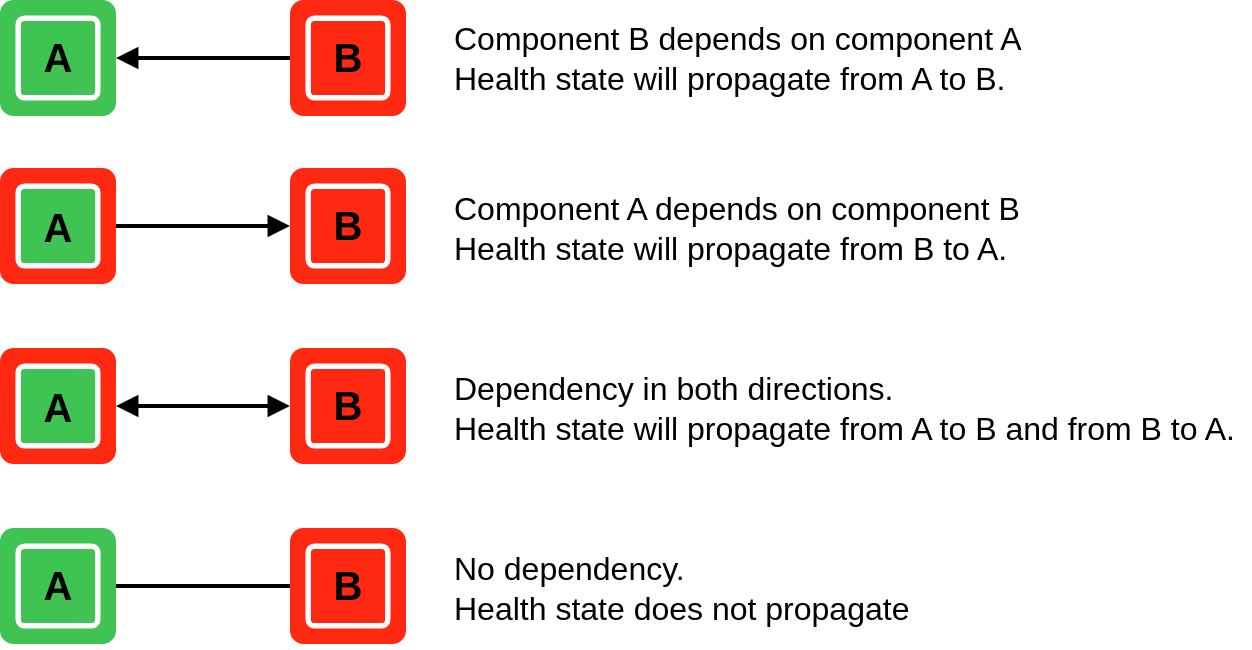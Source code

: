 <mxfile version="14.8.3" type="device"><diagram id="py7HCEDio0BqOKtZfI_A" name="Page-1"><mxGraphModel dx="1298" dy="784" grid="1" gridSize="10" guides="1" tooltips="1" connect="1" arrows="1" fold="1" page="1" pageScale="1" pageWidth="1169" pageHeight="827" math="0" shadow="0"><root><mxCell id="0"/><mxCell id="1" parent="0"/><mxCell id="9yjjgXdyseskf1-GKvw--76" value="" style="group" vertex="1" connectable="0" parent="1"><mxGeometry x="155" y="236" width="625" height="324" as="geometry"/></mxCell><mxCell id="9yjjgXdyseskf1-GKvw--40" value="&lt;font style=&quot;font-size: 16px&quot;&gt;Component B depends on component A&lt;br&gt;Health state will propagate from A to B.&lt;/font&gt;" style="text;html=1;strokeColor=none;fillColor=none;align=left;verticalAlign=middle;whiteSpace=wrap;rounded=0;" vertex="1" parent="9yjjgXdyseskf1-GKvw--76"><mxGeometry x="225" y="4" width="400" height="50" as="geometry"/></mxCell><mxCell id="9yjjgXdyseskf1-GKvw--41" value="&lt;font style=&quot;font-size: 16px&quot;&gt;Component A depends on component B&lt;br&gt;Health state will propagate from B to A.&lt;/font&gt;" style="text;html=1;strokeColor=none;fillColor=none;align=left;verticalAlign=middle;whiteSpace=wrap;rounded=0;" vertex="1" parent="9yjjgXdyseskf1-GKvw--76"><mxGeometry x="225" y="84" width="400" height="60" as="geometry"/></mxCell><mxCell id="9yjjgXdyseskf1-GKvw--39" value="&lt;font style=&quot;font-size: 16px&quot;&gt;Dependency in both directions. &lt;br&gt;Health state will propagate from A to B and from B to A.&lt;/font&gt;" style="text;html=1;strokeColor=none;fillColor=none;align=left;verticalAlign=middle;whiteSpace=wrap;rounded=0;" vertex="1" parent="9yjjgXdyseskf1-GKvw--76"><mxGeometry x="225" y="174" width="400" height="60" as="geometry"/></mxCell><mxCell id="9yjjgXdyseskf1-GKvw--38" value="&lt;font style=&quot;font-size: 16px&quot;&gt;No dependency. &lt;br&gt;Health state does not propagate&lt;/font&gt;" style="text;html=1;strokeColor=none;fillColor=none;align=left;verticalAlign=middle;whiteSpace=wrap;rounded=0;" vertex="1" parent="9yjjgXdyseskf1-GKvw--76"><mxGeometry x="225" y="264" width="400" height="60" as="geometry"/></mxCell><mxCell id="9yjjgXdyseskf1-GKvw--49" value="" style="group" vertex="1" connectable="0" parent="9yjjgXdyseskf1-GKvw--76"><mxGeometry x="145" width="58" height="58" as="geometry"/></mxCell><mxCell id="9yjjgXdyseskf1-GKvw--19" value="" style="shape=image;imageAspect=0;aspect=fixed;verticalLabelPosition=bottom;verticalAlign=top;image=data:image/svg+xml,PHN2ZyB4bWxucz0iaHR0cDovL3d3dy53My5vcmcvMjAwMC9zdmciIHdpZHRoPSIxMjgiIGhlaWdodD0iMTI4IiB2aWV3Qm94PSIwIDAgMTI4IDEyOCIgZmlsbD0ibm9uZSI+JiN4YTs8cmVjdCB3aWR0aD0iMTI4IiBoZWlnaHQ9IjEyOCIgcng9IjE1IiBmaWxsPSIjRkYyODExIi8+JiN4YTs8cmVjdCB4PSIyMC4wNjY3IiB5PSIyMC4wNjY3IiB3aWR0aD0iODcuODY2NyIgaGVpZ2h0PSI4Ny44NjY3IiByeD0iNyIgZmlsbD0iI0ZGMjgxMSIgc3Ryb2tlPSJ3aGl0ZSIgc3Ryb2tlLXdpZHRoPSI2Ii8+JiN4YTs8L3N2Zz4=;" vertex="1" parent="9yjjgXdyseskf1-GKvw--49"><mxGeometry width="58" height="58" as="geometry"/></mxCell><mxCell id="9yjjgXdyseskf1-GKvw--34" value="&lt;b&gt;&lt;font style=&quot;font-size: 20px&quot;&gt;B&lt;/font&gt;&lt;/b&gt;" style="text;html=1;strokeColor=none;fillColor=none;align=center;verticalAlign=middle;whiteSpace=wrap;rounded=0;" vertex="1" parent="9yjjgXdyseskf1-GKvw--49"><mxGeometry x="9" y="18" width="40" height="20" as="geometry"/></mxCell><mxCell id="9yjjgXdyseskf1-GKvw--50" value="" style="group" vertex="1" connectable="0" parent="9yjjgXdyseskf1-GKvw--76"><mxGeometry x="145" y="84" width="58" height="58" as="geometry"/></mxCell><mxCell id="9yjjgXdyseskf1-GKvw--51" value="" style="shape=image;imageAspect=0;aspect=fixed;verticalLabelPosition=bottom;verticalAlign=top;image=data:image/svg+xml,PHN2ZyB4bWxucz0iaHR0cDovL3d3dy53My5vcmcvMjAwMC9zdmciIHdpZHRoPSIxMjgiIGhlaWdodD0iMTI4IiB2aWV3Qm94PSIwIDAgMTI4IDEyOCIgZmlsbD0ibm9uZSI+JiN4YTs8cmVjdCB3aWR0aD0iMTI4IiBoZWlnaHQ9IjEyOCIgcng9IjE1IiBmaWxsPSIjRkYyODExIi8+JiN4YTs8cmVjdCB4PSIyMC4wNjY3IiB5PSIyMC4wNjY3IiB3aWR0aD0iODcuODY2NyIgaGVpZ2h0PSI4Ny44NjY3IiByeD0iNyIgZmlsbD0iI0ZGMjgxMSIgc3Ryb2tlPSJ3aGl0ZSIgc3Ryb2tlLXdpZHRoPSI2Ii8+JiN4YTs8L3N2Zz4=;" vertex="1" parent="9yjjgXdyseskf1-GKvw--50"><mxGeometry width="58" height="58" as="geometry"/></mxCell><mxCell id="9yjjgXdyseskf1-GKvw--52" value="&lt;b&gt;&lt;font style=&quot;font-size: 20px&quot;&gt;B&lt;/font&gt;&lt;/b&gt;" style="text;html=1;strokeColor=none;fillColor=none;align=center;verticalAlign=middle;whiteSpace=wrap;rounded=0;" vertex="1" parent="9yjjgXdyseskf1-GKvw--50"><mxGeometry x="9" y="18" width="40" height="20" as="geometry"/></mxCell><mxCell id="9yjjgXdyseskf1-GKvw--54" value="" style="group" vertex="1" connectable="0" parent="9yjjgXdyseskf1-GKvw--76"><mxGeometry x="145" y="174" width="58" height="58" as="geometry"/></mxCell><mxCell id="9yjjgXdyseskf1-GKvw--55" value="" style="shape=image;imageAspect=0;aspect=fixed;verticalLabelPosition=bottom;verticalAlign=top;image=data:image/svg+xml,PHN2ZyB4bWxucz0iaHR0cDovL3d3dy53My5vcmcvMjAwMC9zdmciIHdpZHRoPSIxMjgiIGhlaWdodD0iMTI4IiB2aWV3Qm94PSIwIDAgMTI4IDEyOCIgZmlsbD0ibm9uZSI+JiN4YTs8cmVjdCB3aWR0aD0iMTI4IiBoZWlnaHQ9IjEyOCIgcng9IjE1IiBmaWxsPSIjRkYyODExIi8+JiN4YTs8cmVjdCB4PSIyMC4wNjY3IiB5PSIyMC4wNjY3IiB3aWR0aD0iODcuODY2NyIgaGVpZ2h0PSI4Ny44NjY3IiByeD0iNyIgZmlsbD0iI0ZGMjgxMSIgc3Ryb2tlPSJ3aGl0ZSIgc3Ryb2tlLXdpZHRoPSI2Ii8+JiN4YTs8L3N2Zz4=;" vertex="1" parent="9yjjgXdyseskf1-GKvw--54"><mxGeometry width="58" height="58" as="geometry"/></mxCell><mxCell id="9yjjgXdyseskf1-GKvw--56" value="&lt;b&gt;&lt;font style=&quot;font-size: 20px&quot;&gt;B&lt;/font&gt;&lt;/b&gt;" style="text;html=1;strokeColor=none;fillColor=none;align=center;verticalAlign=middle;whiteSpace=wrap;rounded=0;" vertex="1" parent="9yjjgXdyseskf1-GKvw--54"><mxGeometry x="9" y="18" width="40" height="20" as="geometry"/></mxCell><mxCell id="9yjjgXdyseskf1-GKvw--57" value="" style="group" vertex="1" connectable="0" parent="9yjjgXdyseskf1-GKvw--76"><mxGeometry x="145" y="264" width="58" height="58" as="geometry"/></mxCell><mxCell id="9yjjgXdyseskf1-GKvw--58" value="" style="shape=image;imageAspect=0;aspect=fixed;verticalLabelPosition=bottom;verticalAlign=top;image=data:image/svg+xml,PHN2ZyB4bWxucz0iaHR0cDovL3d3dy53My5vcmcvMjAwMC9zdmciIHdpZHRoPSIxMjgiIGhlaWdodD0iMTI4IiB2aWV3Qm94PSIwIDAgMTI4IDEyOCIgZmlsbD0ibm9uZSI+JiN4YTs8cmVjdCB3aWR0aD0iMTI4IiBoZWlnaHQ9IjEyOCIgcng9IjE1IiBmaWxsPSIjRkYyODExIi8+JiN4YTs8cmVjdCB4PSIyMC4wNjY3IiB5PSIyMC4wNjY3IiB3aWR0aD0iODcuODY2NyIgaGVpZ2h0PSI4Ny44NjY3IiByeD0iNyIgZmlsbD0iI0ZGMjgxMSIgc3Ryb2tlPSJ3aGl0ZSIgc3Ryb2tlLXdpZHRoPSI2Ii8+JiN4YTs8L3N2Zz4=;" vertex="1" parent="9yjjgXdyseskf1-GKvw--57"><mxGeometry width="58" height="58" as="geometry"/></mxCell><mxCell id="9yjjgXdyseskf1-GKvw--59" value="&lt;b&gt;&lt;font style=&quot;font-size: 20px&quot;&gt;B&lt;/font&gt;&lt;/b&gt;" style="text;html=1;strokeColor=none;fillColor=none;align=center;verticalAlign=middle;whiteSpace=wrap;rounded=0;" vertex="1" parent="9yjjgXdyseskf1-GKvw--57"><mxGeometry x="9" y="18" width="40" height="20" as="geometry"/></mxCell><mxCell id="9yjjgXdyseskf1-GKvw--61" value="" style="group" vertex="1" connectable="0" parent="9yjjgXdyseskf1-GKvw--76"><mxGeometry y="84" width="58" height="58" as="geometry"/></mxCell><mxCell id="9yjjgXdyseskf1-GKvw--22" value="" style="shape=image;imageAspect=0;aspect=fixed;verticalLabelPosition=bottom;verticalAlign=top;image=data:image/svg+xml,PHN2ZyB4bWxucz0iaHR0cDovL3d3dy53My5vcmcvMjAwMC9zdmciIHdpZHRoPSIxMjgiIGhlaWdodD0iMTI4IiB2aWV3Qm94PSIwIDAgMTI4IDEyOCIgZmlsbD0ibm9uZSI+JiN4YTs8cmVjdCB3aWR0aD0iMTI4IiBoZWlnaHQ9IjEyOCIgcng9IjE1IiBmaWxsPSIjRkYyODExIi8+JiN4YTs8cmVjdCB4PSIyMC4wNjY3IiB5PSIyMC4wNjY3IiB3aWR0aD0iODcuODY2NyIgaGVpZ2h0PSI4Ny44NjY3IiByeD0iNyIgZmlsbD0iIzNGQzQ1NCIgc3Ryb2tlPSJ3aGl0ZSIgc3Ryb2tlLXdpZHRoPSI2Ii8+JiN4YTs8L3N2Zz4=;" vertex="1" parent="9yjjgXdyseskf1-GKvw--61"><mxGeometry width="58" height="58" as="geometry"/></mxCell><mxCell id="9yjjgXdyseskf1-GKvw--60" value="&lt;b&gt;&lt;font style=&quot;font-size: 20px&quot;&gt;A&lt;/font&gt;&lt;/b&gt;" style="text;html=1;strokeColor=none;fillColor=none;align=center;verticalAlign=middle;whiteSpace=wrap;rounded=0;" vertex="1" parent="9yjjgXdyseskf1-GKvw--61"><mxGeometry x="9" y="19" width="40" height="20" as="geometry"/></mxCell><mxCell id="9yjjgXdyseskf1-GKvw--62" value="" style="group" vertex="1" connectable="0" parent="9yjjgXdyseskf1-GKvw--76"><mxGeometry y="174" width="58" height="58" as="geometry"/></mxCell><mxCell id="9yjjgXdyseskf1-GKvw--63" value="" style="shape=image;imageAspect=0;aspect=fixed;verticalLabelPosition=bottom;verticalAlign=top;image=data:image/svg+xml,PHN2ZyB4bWxucz0iaHR0cDovL3d3dy53My5vcmcvMjAwMC9zdmciIHdpZHRoPSIxMjgiIGhlaWdodD0iMTI4IiB2aWV3Qm94PSIwIDAgMTI4IDEyOCIgZmlsbD0ibm9uZSI+JiN4YTs8cmVjdCB3aWR0aD0iMTI4IiBoZWlnaHQ9IjEyOCIgcng9IjE1IiBmaWxsPSIjRkYyODExIi8+JiN4YTs8cmVjdCB4PSIyMC4wNjY3IiB5PSIyMC4wNjY3IiB3aWR0aD0iODcuODY2NyIgaGVpZ2h0PSI4Ny44NjY3IiByeD0iNyIgZmlsbD0iIzNGQzQ1NCIgc3Ryb2tlPSJ3aGl0ZSIgc3Ryb2tlLXdpZHRoPSI2Ii8+JiN4YTs8L3N2Zz4=;" vertex="1" parent="9yjjgXdyseskf1-GKvw--62"><mxGeometry width="58" height="58" as="geometry"/></mxCell><mxCell id="9yjjgXdyseskf1-GKvw--64" value="&lt;b&gt;&lt;font style=&quot;font-size: 20px&quot;&gt;A&lt;/font&gt;&lt;/b&gt;" style="text;html=1;strokeColor=none;fillColor=none;align=center;verticalAlign=middle;whiteSpace=wrap;rounded=0;" vertex="1" parent="9yjjgXdyseskf1-GKvw--62"><mxGeometry x="9" y="19" width="40" height="20" as="geometry"/></mxCell><mxCell id="9yjjgXdyseskf1-GKvw--65" value="" style="group" vertex="1" connectable="0" parent="9yjjgXdyseskf1-GKvw--76"><mxGeometry width="58" height="58" as="geometry"/></mxCell><mxCell id="9yjjgXdyseskf1-GKvw--16" value="" style="shape=image;imageAspect=0;aspect=fixed;verticalLabelPosition=bottom;verticalAlign=top;image=data:image/svg+xml,PHN2ZyB4bWxucz0iaHR0cDovL3d3dy53My5vcmcvMjAwMC9zdmciIHdpZHRoPSIxMjgiIGhlaWdodD0iMTI4IiB2aWV3Qm94PSIwIDAgMTI4IDEyOCIgZmlsbD0ibm9uZSI+JiN4YTs8cmVjdCB3aWR0aD0iMTI4IiBoZWlnaHQ9IjEyOCIgcng9IjE1IiBmaWxsPSIjM0ZDNDU0Ii8+JiN4YTs8cmVjdCB4PSIyMC4wNjY3IiB5PSIyMC4wNjY3IiB3aWR0aD0iODcuODY2NyIgaGVpZ2h0PSI4Ny44NjY3IiByeD0iNyIgZmlsbD0iIzNGQzQ1NCIgc3Ryb2tlPSJ3aGl0ZSIgc3Ryb2tlLXdpZHRoPSI2Ii8+JiN4YTs8L3N2Zz4=;base64,PHN2ZyB4bWxucz0iaHR0cDovL3d3dy53My5vcmcvMjAwMC9zdmciIHdpZHRoPSIxMjgiIGhlaWdodD0iMTI4IiB2aWV3Qm94PSIwIDAgMTI4IDEyOCIgZmlsbD0ibm9uZSI+JiN4YTs8cmVjdCB3aWR0aD0iMTI4IiBoZWlnaHQ9IjEyOCIgcng9IjE1IiBmaWxsPSIjRjg2RTAwIi8+JiN4YTs8cmVjdCB4PSIyMC4wNjY3IiB5PSIyMC4wNjY3IiB3aWR0aD0iODcuODY2NyIgaGVpZ2h0PSI4Ny44NjY3IiByeD0iNyIgZmlsbD0iIzNGQzQ1NCIgc3Ryb2tlPSJ3aGl0ZSIgc3Ryb2tlLXdpZHRoPSI2Ii8+JiN4YTs8L3N2Zz4=;" vertex="1" parent="9yjjgXdyseskf1-GKvw--65"><mxGeometry width="58" height="58" as="geometry"/></mxCell><mxCell id="9yjjgXdyseskf1-GKvw--30" value="&lt;b&gt;&lt;font style=&quot;font-size: 20px&quot;&gt;A&lt;/font&gt;&lt;/b&gt;" style="text;html=1;strokeColor=none;fillColor=none;align=center;verticalAlign=middle;whiteSpace=wrap;rounded=0;" vertex="1" parent="9yjjgXdyseskf1-GKvw--65"><mxGeometry x="9" y="18" width="40" height="20" as="geometry"/></mxCell><mxCell id="9yjjgXdyseskf1-GKvw--66" value="" style="group" vertex="1" connectable="0" parent="9yjjgXdyseskf1-GKvw--76"><mxGeometry y="264" width="58" height="58" as="geometry"/></mxCell><mxCell id="9yjjgXdyseskf1-GKvw--67" value="" style="shape=image;imageAspect=0;aspect=fixed;verticalLabelPosition=bottom;verticalAlign=top;image=data:image/svg+xml,PHN2ZyB4bWxucz0iaHR0cDovL3d3dy53My5vcmcvMjAwMC9zdmciIHdpZHRoPSIxMjgiIGhlaWdodD0iMTI4IiB2aWV3Qm94PSIwIDAgMTI4IDEyOCIgZmlsbD0ibm9uZSI+JiN4YTs8cmVjdCB3aWR0aD0iMTI4IiBoZWlnaHQ9IjEyOCIgcng9IjE1IiBmaWxsPSIjM0ZDNDU0Ii8+JiN4YTs8cmVjdCB4PSIyMC4wNjY3IiB5PSIyMC4wNjY3IiB3aWR0aD0iODcuODY2NyIgaGVpZ2h0PSI4Ny44NjY3IiByeD0iNyIgZmlsbD0iIzNGQzQ1NCIgc3Ryb2tlPSJ3aGl0ZSIgc3Ryb2tlLXdpZHRoPSI2Ii8+JiN4YTs8L3N2Zz4=;base64,PHN2ZyB4bWxucz0iaHR0cDovL3d3dy53My5vcmcvMjAwMC9zdmciIHdpZHRoPSIxMjgiIGhlaWdodD0iMTI4IiB2aWV3Qm94PSIwIDAgMTI4IDEyOCIgZmlsbD0ibm9uZSI+JiN4YTs8cmVjdCB3aWR0aD0iMTI4IiBoZWlnaHQ9IjEyOCIgcng9IjE1IiBmaWxsPSIjRjg2RTAwIi8+JiN4YTs8cmVjdCB4PSIyMC4wNjY3IiB5PSIyMC4wNjY3IiB3aWR0aD0iODcuODY2NyIgaGVpZ2h0PSI4Ny44NjY3IiByeD0iNyIgZmlsbD0iIzNGQzQ1NCIgc3Ryb2tlPSJ3aGl0ZSIgc3Ryb2tlLXdpZHRoPSI2Ii8+JiN4YTs8L3N2Zz4=;" vertex="1" parent="9yjjgXdyseskf1-GKvw--66"><mxGeometry width="58" height="58" as="geometry"/></mxCell><mxCell id="9yjjgXdyseskf1-GKvw--68" value="&lt;b&gt;&lt;font style=&quot;font-size: 20px&quot;&gt;A&lt;/font&gt;&lt;/b&gt;" style="text;html=1;strokeColor=none;fillColor=none;align=center;verticalAlign=middle;whiteSpace=wrap;rounded=0;" vertex="1" parent="9yjjgXdyseskf1-GKvw--66"><mxGeometry x="9" y="18" width="40" height="20" as="geometry"/></mxCell><mxCell id="9yjjgXdyseskf1-GKvw--72" style="edgeStyle=orthogonalEdgeStyle;rounded=0;orthogonalLoop=1;jettySize=auto;html=1;exitX=1;exitY=0.5;exitDx=0;exitDy=0;entryX=0;entryY=0.5;entryDx=0;entryDy=0;startArrow=none;startFill=0;endArrow=block;endFill=1;strokeWidth=2;" edge="1" parent="9yjjgXdyseskf1-GKvw--76" source="9yjjgXdyseskf1-GKvw--22" target="9yjjgXdyseskf1-GKvw--51"><mxGeometry relative="1" as="geometry"/></mxCell><mxCell id="9yjjgXdyseskf1-GKvw--18" style="edgeStyle=orthogonalEdgeStyle;rounded=0;orthogonalLoop=1;jettySize=auto;html=1;endArrow=block;endFill=1;strokeWidth=2;" edge="1" parent="9yjjgXdyseskf1-GKvw--76" source="9yjjgXdyseskf1-GKvw--19" target="9yjjgXdyseskf1-GKvw--16"><mxGeometry x="-35" y="-356" as="geometry"/></mxCell><mxCell id="9yjjgXdyseskf1-GKvw--74" style="edgeStyle=orthogonalEdgeStyle;rounded=0;orthogonalLoop=1;jettySize=auto;html=1;entryX=0;entryY=0.5;entryDx=0;entryDy=0;startArrow=block;startFill=1;endArrow=block;endFill=1;strokeWidth=2;" edge="1" parent="9yjjgXdyseskf1-GKvw--76" source="9yjjgXdyseskf1-GKvw--63" target="9yjjgXdyseskf1-GKvw--55"><mxGeometry relative="1" as="geometry"/></mxCell><mxCell id="9yjjgXdyseskf1-GKvw--75" style="edgeStyle=orthogonalEdgeStyle;rounded=0;orthogonalLoop=1;jettySize=auto;html=1;exitX=1;exitY=0.5;exitDx=0;exitDy=0;entryX=0;entryY=0.5;entryDx=0;entryDy=0;startArrow=none;startFill=0;endArrow=none;endFill=0;strokeWidth=2;" edge="1" parent="9yjjgXdyseskf1-GKvw--76" source="9yjjgXdyseskf1-GKvw--67" target="9yjjgXdyseskf1-GKvw--58"><mxGeometry relative="1" as="geometry"/></mxCell></root></mxGraphModel></diagram></mxfile>